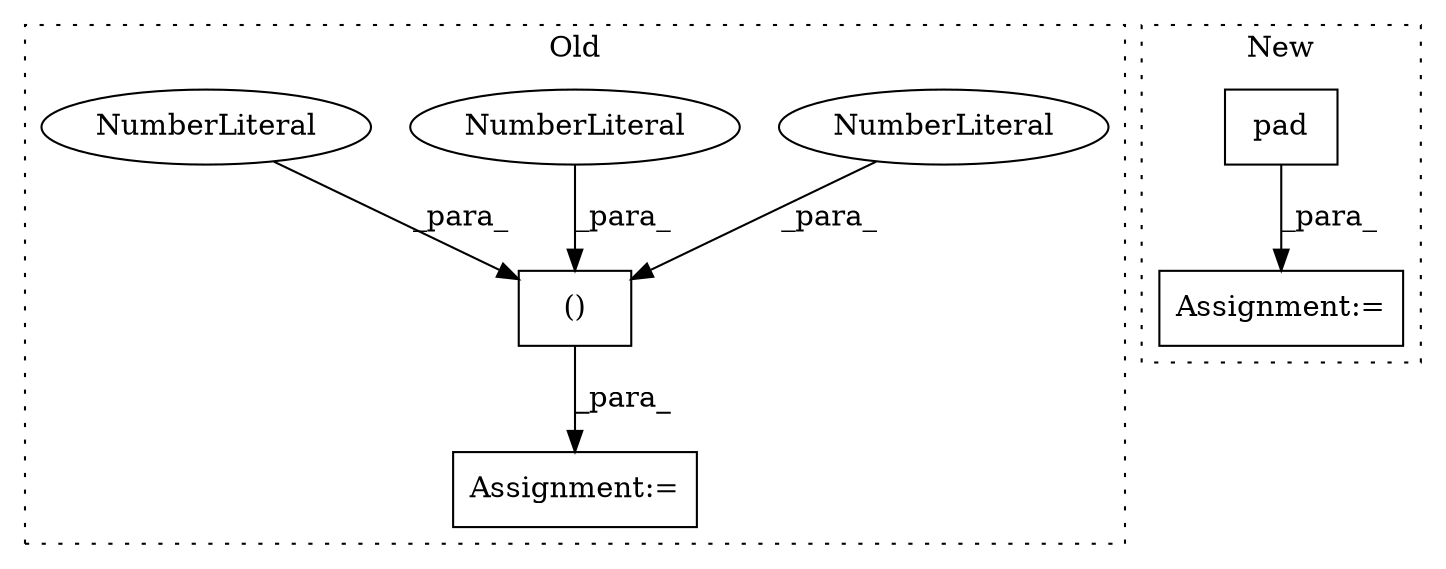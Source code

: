 digraph G {
subgraph cluster0 {
1 [label="()" a="106" s="532" l="29" shape="box"];
4 [label="Assignment:=" a="7" s="515" l="1" shape="box"];
5 [label="NumberLiteral" a="34" s="560" l="1" shape="ellipse"];
6 [label="NumberLiteral" a="34" s="546" l="1" shape="ellipse"];
7 [label="NumberLiteral" a="34" s="532" l="1" shape="ellipse"];
label = "Old";
style="dotted";
}
subgraph cluster1 {
2 [label="pad" a="32" s="1565,1587" l="4,1" shape="box"];
3 [label="Assignment:=" a="7" s="1559" l="1" shape="box"];
label = "New";
style="dotted";
}
1 -> 4 [label="_para_"];
2 -> 3 [label="_para_"];
5 -> 1 [label="_para_"];
6 -> 1 [label="_para_"];
7 -> 1 [label="_para_"];
}